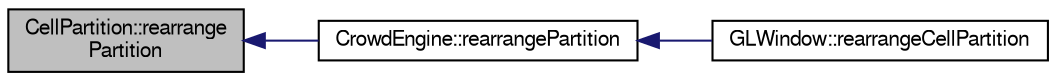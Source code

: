 digraph "CellPartition::rearrangePartition"
{
  edge [fontname="FreeSans",fontsize="10",labelfontname="FreeSans",labelfontsize="10"];
  node [fontname="FreeSans",fontsize="10",shape=record];
  rankdir="LR";
  Node1 [label="CellPartition::rearrange\lPartition",height=0.2,width=0.4,color="black", fillcolor="grey75", style="filled" fontcolor="black"];
  Node1 -> Node2 [dir="back",color="midnightblue",fontsize="10",style="solid",fontname="FreeSans"];
  Node2 [label="CrowdEngine::rearrangePartition",height=0.2,width=0.4,color="black", fillcolor="white", style="filled",URL="$class_crowd_engine.html#ac057511be522c78a66147af05d39f0d0",tooltip="Reconfigure the cell partition with a different size of cell. "];
  Node2 -> Node3 [dir="back",color="midnightblue",fontsize="10",style="solid",fontname="FreeSans"];
  Node3 [label="GLWindow::rearrangeCellPartition",height=0.2,width=0.4,color="black", fillcolor="white", style="filled",URL="$class_g_l_window.html#a03f30901abe2d0ac3fdaccb8e64e876d"];
}
